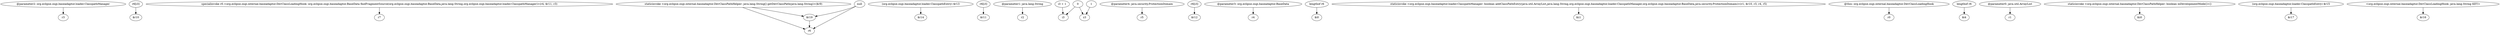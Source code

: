 digraph g {
0[label="@parameter2: org.eclipse.osgi.baseadaptor.loader.ClasspathManager"]
1[label="r3"]
0->1[label=""]
2[label="r6[i3]"]
3[label="$r10"]
2->3[label=""]
4[label="specialinvoke r0.<org.eclipse.osgi.internal.baseadaptor.DevClassLoadingHook: org.eclipse.osgi.baseadaptor.BaseData findFragmentSource(org.eclipse.osgi.baseadaptor.BaseData,java.lang.String,org.eclipse.osgi.baseadaptor.loader.ClasspathManager)>(r4, $r11, r3)"]
5[label="r7"]
4->5[label=""]
6[label="staticinvoke <org.eclipse.osgi.internal.baseadaptor.DevClassPathHelper: java.lang.String[] getDevClassPath(java.lang.String)>($r9)"]
7[label="r6"]
6->7[label=""]
8[label="(org.eclipse.osgi.baseadaptor.loader.ClasspathEntry) $r13"]
9[label="$r14"]
8->9[label=""]
10[label="r6[i3]"]
11[label="$r11"]
10->11[label=""]
12[label="@parameter1: java.lang.String"]
13[label="r2"]
12->13[label=""]
14[label="0"]
15[label="i3"]
14->15[label=""]
16[label="null"]
16->7[label=""]
17[label="@parameter4: java.security.ProtectionDomain"]
18[label="r5"]
17->18[label=""]
19[label="$r19"]
19->7[label=""]
20[label="r6[i3]"]
21[label="$r12"]
20->21[label=""]
16->19[label=""]
22[label="@parameter3: org.eclipse.osgi.baseadaptor.BaseData"]
23[label="r4"]
22->23[label=""]
6->19[label=""]
24[label="lengthof r6"]
25[label="$i0"]
24->25[label=""]
26[label="i3 + 1"]
26->15[label=""]
27[label="1"]
28[label="z3"]
27->28[label=""]
14->28[label=""]
29[label="staticinvoke <org.eclipse.osgi.baseadaptor.loader.ClasspathManager: boolean addClassPathEntry(java.util.ArrayList,java.lang.String,org.eclipse.osgi.baseadaptor.loader.ClasspathManager,org.eclipse.osgi.baseadaptor.BaseData,java.security.ProtectionDomain)>(r1, $r10, r3, r4, r5)"]
30[label="$z1"]
29->30[label=""]
31[label="@this: org.eclipse.osgi.internal.baseadaptor.DevClassLoadingHook"]
32[label="r0"]
31->32[label=""]
33[label="lengthof r6"]
34[label="$i4"]
33->34[label=""]
35[label="@parameter0: java.util.ArrayList"]
36[label="r1"]
35->36[label=""]
37[label="staticinvoke <org.eclipse.osgi.internal.baseadaptor.DevClassPathHelper: boolean inDevelopmentMode()>()"]
38[label="$z0"]
37->38[label=""]
39[label="(org.eclipse.osgi.baseadaptor.loader.ClasspathEntry) $r15"]
40[label="$r17"]
39->40[label=""]
41[label="<org.eclipse.osgi.internal.baseadaptor.DevClassLoadingHook: java.lang.String KEY>"]
42[label="$r16"]
41->42[label=""]
}